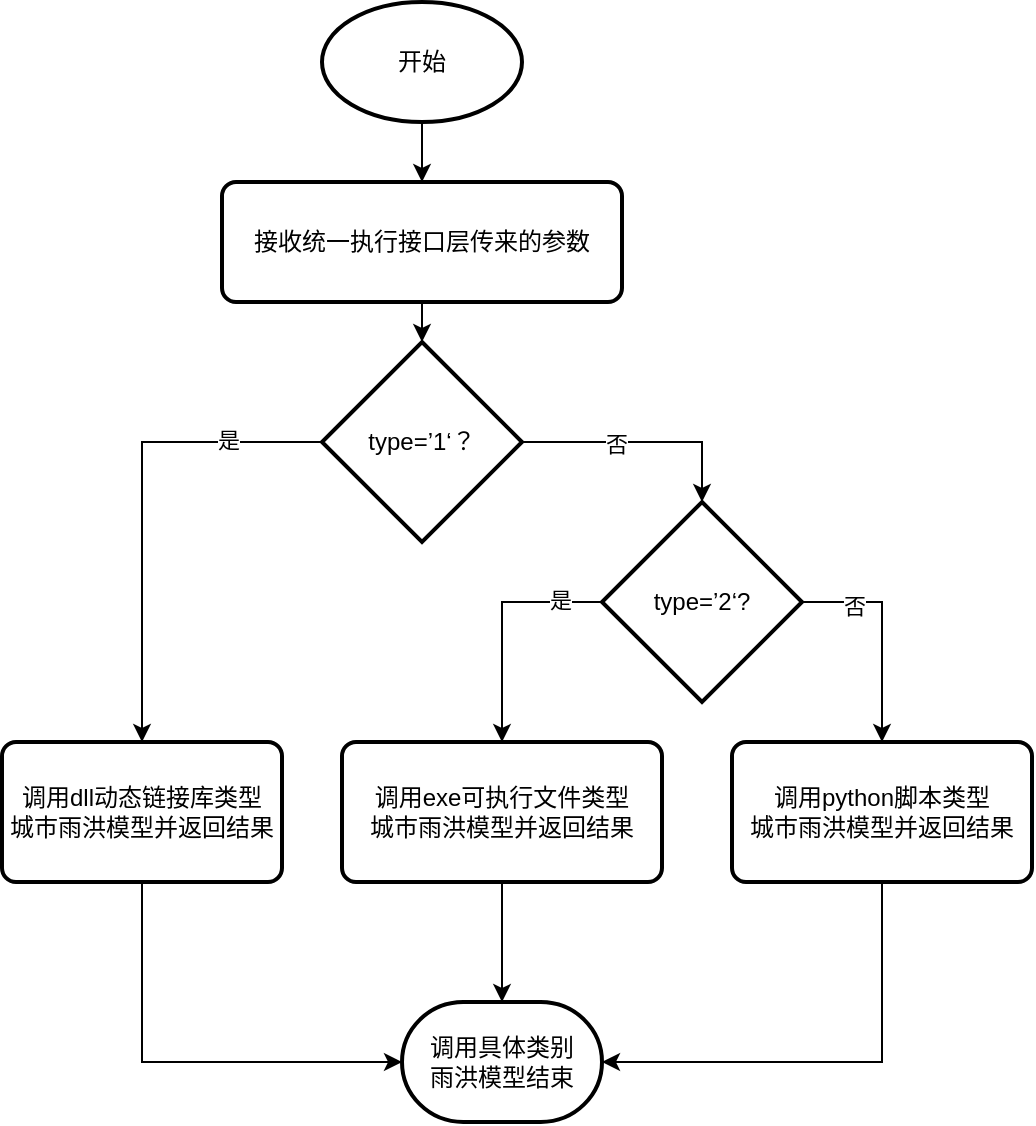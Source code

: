 <mxfile version="24.2.2" type="github">
  <diagram name="第 1 页" id="w69kXtEQ72CvNl1EAY8m">
    <mxGraphModel dx="685" dy="445" grid="1" gridSize="10" guides="1" tooltips="1" connect="1" arrows="1" fold="1" page="1" pageScale="1" pageWidth="1169" pageHeight="827" math="0" shadow="0">
      <root>
        <mxCell id="0" />
        <mxCell id="1" parent="0" />
        <mxCell id="kTw_8mOHPsh5-s0pTxRM-4" style="edgeStyle=orthogonalEdgeStyle;rounded=0;orthogonalLoop=1;jettySize=auto;html=1;" edge="1" parent="1" source="kTw_8mOHPsh5-s0pTxRM-2" target="kTw_8mOHPsh5-s0pTxRM-3">
          <mxGeometry relative="1" as="geometry" />
        </mxCell>
        <mxCell id="kTw_8mOHPsh5-s0pTxRM-2" value="开始" style="strokeWidth=2;html=1;shape=mxgraph.flowchart.start_1;whiteSpace=wrap;" vertex="1" parent="1">
          <mxGeometry x="520" y="200" width="100" height="60" as="geometry" />
        </mxCell>
        <mxCell id="kTw_8mOHPsh5-s0pTxRM-3" value="接收统一执行接口层传来的参数" style="rounded=1;whiteSpace=wrap;html=1;absoluteArcSize=1;arcSize=14;strokeWidth=2;" vertex="1" parent="1">
          <mxGeometry x="470" y="290" width="200" height="60" as="geometry" />
        </mxCell>
        <mxCell id="kTw_8mOHPsh5-s0pTxRM-16" style="edgeStyle=orthogonalEdgeStyle;rounded=0;orthogonalLoop=1;jettySize=auto;html=1;entryX=0.5;entryY=0;entryDx=0;entryDy=0;" edge="1" parent="1" source="kTw_8mOHPsh5-s0pTxRM-5" target="kTw_8mOHPsh5-s0pTxRM-6">
          <mxGeometry relative="1" as="geometry">
            <Array as="points">
              <mxPoint x="430" y="420" />
              <mxPoint x="430" y="570" />
            </Array>
          </mxGeometry>
        </mxCell>
        <mxCell id="kTw_8mOHPsh5-s0pTxRM-30" value="是" style="edgeLabel;html=1;align=center;verticalAlign=middle;resizable=0;points=[];" vertex="1" connectable="0" parent="kTw_8mOHPsh5-s0pTxRM-16">
          <mxGeometry x="-0.605" y="-1" relative="1" as="geometry">
            <mxPoint as="offset" />
          </mxGeometry>
        </mxCell>
        <mxCell id="kTw_8mOHPsh5-s0pTxRM-5" value="type=’1‘？" style="strokeWidth=2;html=1;shape=mxgraph.flowchart.decision;whiteSpace=wrap;" vertex="1" parent="1">
          <mxGeometry x="520" y="370" width="100" height="100" as="geometry" />
        </mxCell>
        <mxCell id="kTw_8mOHPsh5-s0pTxRM-6" value="调用dll动态链接库类型&lt;div&gt;城市雨洪模型并返回结果&lt;/div&gt;" style="rounded=1;whiteSpace=wrap;html=1;absoluteArcSize=1;arcSize=14;strokeWidth=2;" vertex="1" parent="1">
          <mxGeometry x="360" y="570" width="140" height="70" as="geometry" />
        </mxCell>
        <mxCell id="kTw_8mOHPsh5-s0pTxRM-7" value="调用exe可执行文件类型&lt;div&gt;城市雨洪模型&lt;span style=&quot;background-color: initial;&quot;&gt;并返回结果&lt;/span&gt;&lt;/div&gt;" style="rounded=1;whiteSpace=wrap;html=1;absoluteArcSize=1;arcSize=14;strokeWidth=2;" vertex="1" parent="1">
          <mxGeometry x="530" y="570" width="160" height="70" as="geometry" />
        </mxCell>
        <mxCell id="kTw_8mOHPsh5-s0pTxRM-8" style="edgeStyle=orthogonalEdgeStyle;rounded=0;orthogonalLoop=1;jettySize=auto;html=1;entryX=0.5;entryY=0;entryDx=0;entryDy=0;entryPerimeter=0;" edge="1" parent="1" source="kTw_8mOHPsh5-s0pTxRM-3" target="kTw_8mOHPsh5-s0pTxRM-5">
          <mxGeometry relative="1" as="geometry" />
        </mxCell>
        <mxCell id="kTw_8mOHPsh5-s0pTxRM-11" value="调用具体类别&lt;div&gt;雨洪模型结束&lt;/div&gt;" style="strokeWidth=2;html=1;shape=mxgraph.flowchart.terminator;whiteSpace=wrap;" vertex="1" parent="1">
          <mxGeometry x="560" y="700" width="100" height="60" as="geometry" />
        </mxCell>
        <mxCell id="kTw_8mOHPsh5-s0pTxRM-18" value="调用python脚本类型&lt;div&gt;城市雨洪模型&lt;span style=&quot;background-color: initial;&quot;&gt;并返回结果&lt;/span&gt;&lt;/div&gt;" style="rounded=1;whiteSpace=wrap;html=1;absoluteArcSize=1;arcSize=14;strokeWidth=2;" vertex="1" parent="1">
          <mxGeometry x="725" y="570" width="150" height="70" as="geometry" />
        </mxCell>
        <mxCell id="kTw_8mOHPsh5-s0pTxRM-23" style="edgeStyle=orthogonalEdgeStyle;rounded=0;orthogonalLoop=1;jettySize=auto;html=1;entryX=0.5;entryY=0;entryDx=0;entryDy=0;" edge="1" parent="1" source="kTw_8mOHPsh5-s0pTxRM-20" target="kTw_8mOHPsh5-s0pTxRM-7">
          <mxGeometry relative="1" as="geometry">
            <mxPoint x="605" y="580" as="targetPoint" />
            <Array as="points">
              <mxPoint x="610" y="500" />
            </Array>
          </mxGeometry>
        </mxCell>
        <mxCell id="kTw_8mOHPsh5-s0pTxRM-32" value="是" style="edgeLabel;html=1;align=center;verticalAlign=middle;resizable=0;points=[];" vertex="1" connectable="0" parent="kTw_8mOHPsh5-s0pTxRM-23">
          <mxGeometry x="-0.644" y="-1" relative="1" as="geometry">
            <mxPoint as="offset" />
          </mxGeometry>
        </mxCell>
        <mxCell id="kTw_8mOHPsh5-s0pTxRM-20" value="type=’2‘?" style="strokeWidth=2;html=1;shape=mxgraph.flowchart.decision;whiteSpace=wrap;" vertex="1" parent="1">
          <mxGeometry x="660" y="450" width="100" height="100" as="geometry" />
        </mxCell>
        <mxCell id="kTw_8mOHPsh5-s0pTxRM-21" style="edgeStyle=orthogonalEdgeStyle;rounded=0;orthogonalLoop=1;jettySize=auto;html=1;entryX=0.5;entryY=0;entryDx=0;entryDy=0;entryPerimeter=0;" edge="1" parent="1" source="kTw_8mOHPsh5-s0pTxRM-5" target="kTw_8mOHPsh5-s0pTxRM-20">
          <mxGeometry relative="1" as="geometry" />
        </mxCell>
        <mxCell id="kTw_8mOHPsh5-s0pTxRM-31" value="否" style="edgeLabel;html=1;align=center;verticalAlign=middle;resizable=0;points=[];" vertex="1" connectable="0" parent="kTw_8mOHPsh5-s0pTxRM-21">
          <mxGeometry x="-0.215" y="-1" relative="1" as="geometry">
            <mxPoint as="offset" />
          </mxGeometry>
        </mxCell>
        <mxCell id="kTw_8mOHPsh5-s0pTxRM-25" style="edgeStyle=orthogonalEdgeStyle;rounded=0;orthogonalLoop=1;jettySize=auto;html=1;exitX=1;exitY=0.5;exitDx=0;exitDy=0;exitPerimeter=0;entryX=0.5;entryY=0;entryDx=0;entryDy=0;" edge="1" parent="1" source="kTw_8mOHPsh5-s0pTxRM-20" target="kTw_8mOHPsh5-s0pTxRM-18">
          <mxGeometry relative="1" as="geometry">
            <mxPoint x="814" y="580" as="targetPoint" />
            <Array as="points">
              <mxPoint x="800" y="500" />
            </Array>
          </mxGeometry>
        </mxCell>
        <mxCell id="kTw_8mOHPsh5-s0pTxRM-33" value="否" style="edgeLabel;html=1;align=center;verticalAlign=middle;resizable=0;points=[];" vertex="1" connectable="0" parent="kTw_8mOHPsh5-s0pTxRM-25">
          <mxGeometry x="-0.539" y="-2" relative="1" as="geometry">
            <mxPoint as="offset" />
          </mxGeometry>
        </mxCell>
        <mxCell id="kTw_8mOHPsh5-s0pTxRM-26" style="edgeStyle=orthogonalEdgeStyle;rounded=0;orthogonalLoop=1;jettySize=auto;html=1;entryX=0;entryY=0.5;entryDx=0;entryDy=0;entryPerimeter=0;" edge="1" parent="1" source="kTw_8mOHPsh5-s0pTxRM-6" target="kTw_8mOHPsh5-s0pTxRM-11">
          <mxGeometry relative="1" as="geometry">
            <Array as="points">
              <mxPoint x="430" y="730" />
            </Array>
          </mxGeometry>
        </mxCell>
        <mxCell id="kTw_8mOHPsh5-s0pTxRM-27" style="edgeStyle=orthogonalEdgeStyle;rounded=0;orthogonalLoop=1;jettySize=auto;html=1;entryX=0.5;entryY=0;entryDx=0;entryDy=0;entryPerimeter=0;" edge="1" parent="1" source="kTw_8mOHPsh5-s0pTxRM-7" target="kTw_8mOHPsh5-s0pTxRM-11">
          <mxGeometry relative="1" as="geometry" />
        </mxCell>
        <mxCell id="kTw_8mOHPsh5-s0pTxRM-28" style="edgeStyle=orthogonalEdgeStyle;rounded=0;orthogonalLoop=1;jettySize=auto;html=1;entryX=1;entryY=0.5;entryDx=0;entryDy=0;entryPerimeter=0;" edge="1" parent="1" source="kTw_8mOHPsh5-s0pTxRM-18" target="kTw_8mOHPsh5-s0pTxRM-11">
          <mxGeometry relative="1" as="geometry">
            <Array as="points">
              <mxPoint x="800" y="730" />
            </Array>
          </mxGeometry>
        </mxCell>
      </root>
    </mxGraphModel>
  </diagram>
</mxfile>
